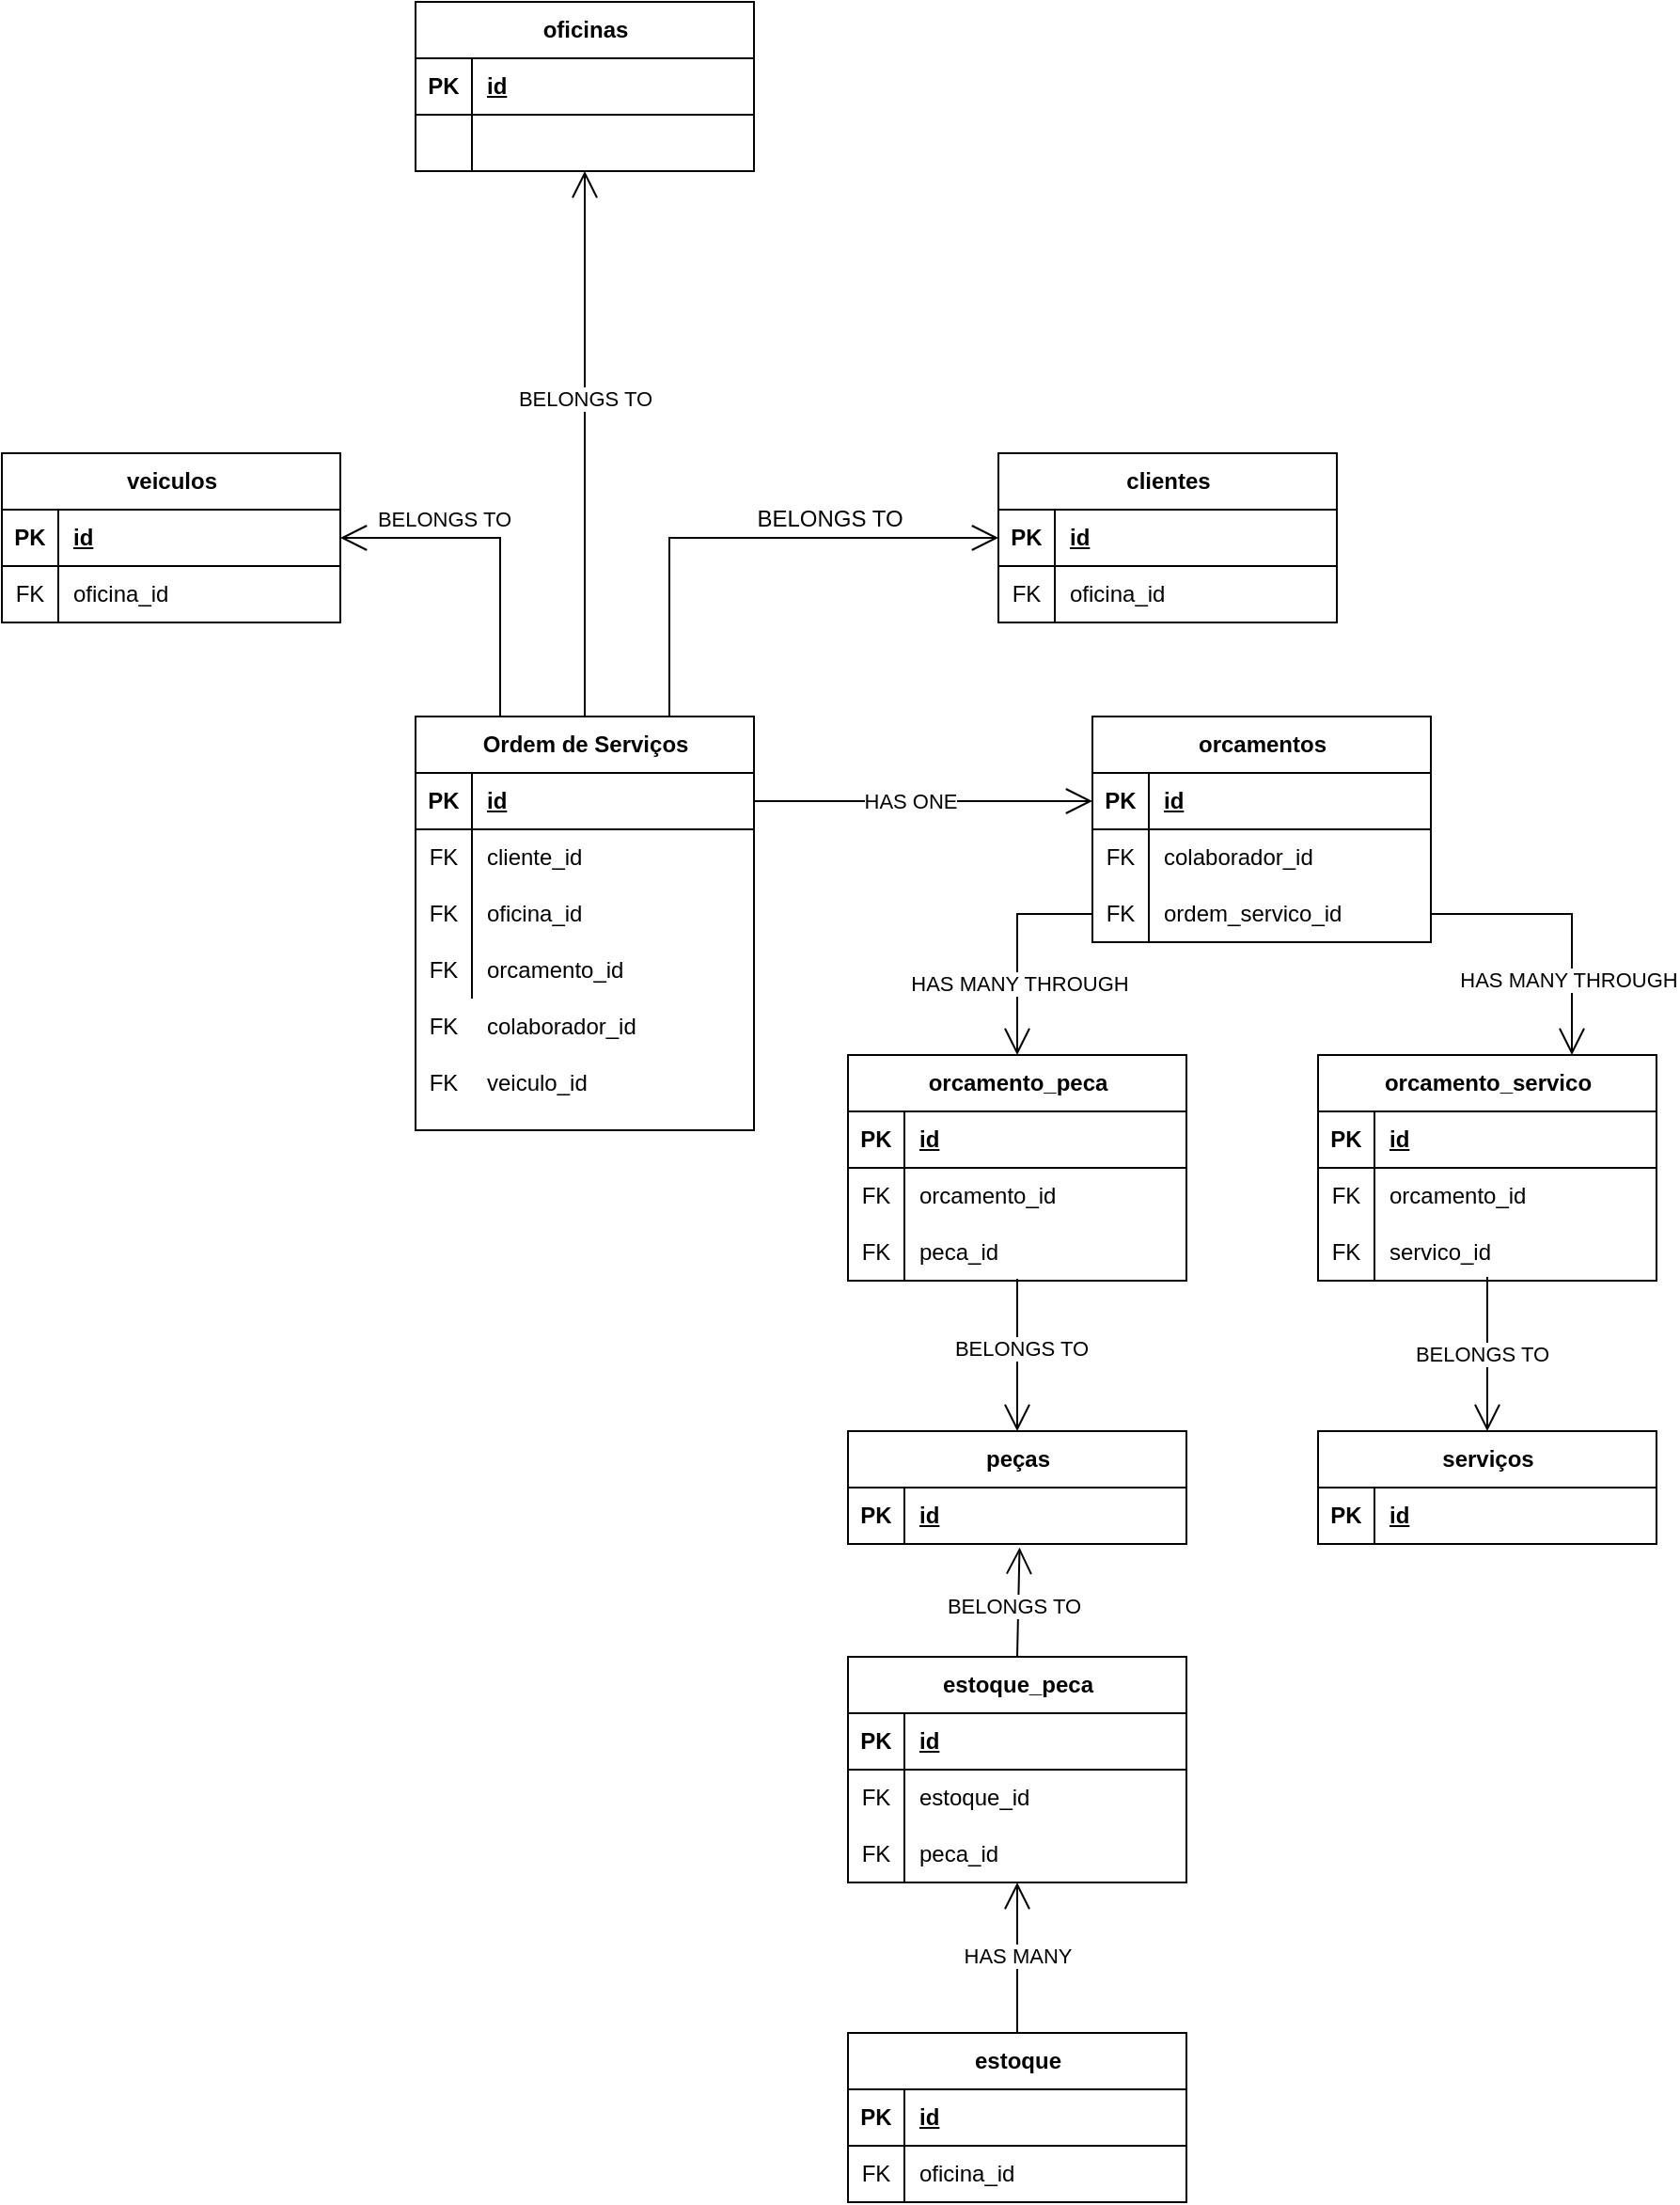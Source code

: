 <mxfile version="24.7.6">
  <diagram name="Página-1" id="sMJRSskDaDKSYSzhumGg">
    <mxGraphModel dx="3434" dy="2511" grid="1" gridSize="10" guides="1" tooltips="1" connect="1" arrows="1" fold="1" page="1" pageScale="1" pageWidth="827" pageHeight="1169" math="0" shadow="0">
      <root>
        <mxCell id="0" />
        <mxCell id="1" parent="0" />
        <mxCell id="JPwljiuiVSaljyQ5rG94-1" value="Ordem de Serviços" style="shape=table;startSize=30;container=1;collapsible=1;childLayout=tableLayout;fixedRows=1;rowLines=0;fontStyle=1;align=center;resizeLast=1;html=1;" vertex="1" parent="1">
          <mxGeometry x="-270" y="60" width="180" height="220" as="geometry" />
        </mxCell>
        <mxCell id="JPwljiuiVSaljyQ5rG94-2" value="" style="shape=tableRow;horizontal=0;startSize=0;swimlaneHead=0;swimlaneBody=0;fillColor=none;collapsible=0;dropTarget=0;points=[[0,0.5],[1,0.5]];portConstraint=eastwest;top=0;left=0;right=0;bottom=1;" vertex="1" parent="JPwljiuiVSaljyQ5rG94-1">
          <mxGeometry y="30" width="180" height="30" as="geometry" />
        </mxCell>
        <mxCell id="JPwljiuiVSaljyQ5rG94-3" value="PK" style="shape=partialRectangle;connectable=0;fillColor=none;top=0;left=0;bottom=0;right=0;fontStyle=1;overflow=hidden;whiteSpace=wrap;html=1;" vertex="1" parent="JPwljiuiVSaljyQ5rG94-2">
          <mxGeometry width="30" height="30" as="geometry">
            <mxRectangle width="30" height="30" as="alternateBounds" />
          </mxGeometry>
        </mxCell>
        <mxCell id="JPwljiuiVSaljyQ5rG94-4" value="id" style="shape=partialRectangle;connectable=0;fillColor=none;top=0;left=0;bottom=0;right=0;align=left;spacingLeft=6;fontStyle=5;overflow=hidden;whiteSpace=wrap;html=1;" vertex="1" parent="JPwljiuiVSaljyQ5rG94-2">
          <mxGeometry x="30" width="150" height="30" as="geometry">
            <mxRectangle width="150" height="30" as="alternateBounds" />
          </mxGeometry>
        </mxCell>
        <mxCell id="JPwljiuiVSaljyQ5rG94-5" value="" style="shape=tableRow;horizontal=0;startSize=0;swimlaneHead=0;swimlaneBody=0;fillColor=none;collapsible=0;dropTarget=0;points=[[0,0.5],[1,0.5]];portConstraint=eastwest;top=0;left=0;right=0;bottom=0;" vertex="1" parent="JPwljiuiVSaljyQ5rG94-1">
          <mxGeometry y="60" width="180" height="30" as="geometry" />
        </mxCell>
        <mxCell id="JPwljiuiVSaljyQ5rG94-6" value="FK" style="shape=partialRectangle;connectable=0;fillColor=none;top=0;left=0;bottom=0;right=0;editable=1;overflow=hidden;whiteSpace=wrap;html=1;" vertex="1" parent="JPwljiuiVSaljyQ5rG94-5">
          <mxGeometry width="30" height="30" as="geometry">
            <mxRectangle width="30" height="30" as="alternateBounds" />
          </mxGeometry>
        </mxCell>
        <mxCell id="JPwljiuiVSaljyQ5rG94-7" value="cliente_id" style="shape=partialRectangle;connectable=0;fillColor=none;top=0;left=0;bottom=0;right=0;align=left;spacingLeft=6;overflow=hidden;whiteSpace=wrap;html=1;" vertex="1" parent="JPwljiuiVSaljyQ5rG94-5">
          <mxGeometry x="30" width="150" height="30" as="geometry">
            <mxRectangle width="150" height="30" as="alternateBounds" />
          </mxGeometry>
        </mxCell>
        <mxCell id="JPwljiuiVSaljyQ5rG94-8" value="" style="shape=tableRow;horizontal=0;startSize=0;swimlaneHead=0;swimlaneBody=0;fillColor=none;collapsible=0;dropTarget=0;points=[[0,0.5],[1,0.5]];portConstraint=eastwest;top=0;left=0;right=0;bottom=0;" vertex="1" parent="JPwljiuiVSaljyQ5rG94-1">
          <mxGeometry y="90" width="180" height="30" as="geometry" />
        </mxCell>
        <mxCell id="JPwljiuiVSaljyQ5rG94-9" value="FK" style="shape=partialRectangle;connectable=0;fillColor=none;top=0;left=0;bottom=0;right=0;editable=1;overflow=hidden;whiteSpace=wrap;html=1;" vertex="1" parent="JPwljiuiVSaljyQ5rG94-8">
          <mxGeometry width="30" height="30" as="geometry">
            <mxRectangle width="30" height="30" as="alternateBounds" />
          </mxGeometry>
        </mxCell>
        <mxCell id="JPwljiuiVSaljyQ5rG94-10" value="oficina_id" style="shape=partialRectangle;connectable=0;fillColor=none;top=0;left=0;bottom=0;right=0;align=left;spacingLeft=6;overflow=hidden;whiteSpace=wrap;html=1;" vertex="1" parent="JPwljiuiVSaljyQ5rG94-8">
          <mxGeometry x="30" width="150" height="30" as="geometry">
            <mxRectangle width="150" height="30" as="alternateBounds" />
          </mxGeometry>
        </mxCell>
        <mxCell id="JPwljiuiVSaljyQ5rG94-11" value="" style="shape=tableRow;horizontal=0;startSize=0;swimlaneHead=0;swimlaneBody=0;fillColor=none;collapsible=0;dropTarget=0;points=[[0,0.5],[1,0.5]];portConstraint=eastwest;top=0;left=0;right=0;bottom=0;" vertex="1" parent="JPwljiuiVSaljyQ5rG94-1">
          <mxGeometry y="120" width="180" height="30" as="geometry" />
        </mxCell>
        <mxCell id="JPwljiuiVSaljyQ5rG94-12" value="FK" style="shape=partialRectangle;connectable=0;fillColor=none;top=0;left=0;bottom=0;right=0;editable=1;overflow=hidden;whiteSpace=wrap;html=1;" vertex="1" parent="JPwljiuiVSaljyQ5rG94-11">
          <mxGeometry width="30" height="30" as="geometry">
            <mxRectangle width="30" height="30" as="alternateBounds" />
          </mxGeometry>
        </mxCell>
        <mxCell id="JPwljiuiVSaljyQ5rG94-13" value="orcamento_id" style="shape=partialRectangle;connectable=0;fillColor=none;top=0;left=0;bottom=0;right=0;align=left;spacingLeft=6;overflow=hidden;whiteSpace=wrap;html=1;" vertex="1" parent="JPwljiuiVSaljyQ5rG94-11">
          <mxGeometry x="30" width="150" height="30" as="geometry">
            <mxRectangle width="150" height="30" as="alternateBounds" />
          </mxGeometry>
        </mxCell>
        <mxCell id="JPwljiuiVSaljyQ5rG94-14" value="FK" style="shape=partialRectangle;connectable=0;fillColor=none;top=0;left=0;bottom=0;right=0;editable=1;overflow=hidden;whiteSpace=wrap;html=1;" vertex="1" parent="1">
          <mxGeometry x="-270" y="210" width="30" height="30" as="geometry">
            <mxRectangle width="30" height="30" as="alternateBounds" />
          </mxGeometry>
        </mxCell>
        <mxCell id="JPwljiuiVSaljyQ5rG94-15" value="colaborador_id" style="shape=partialRectangle;connectable=0;fillColor=none;top=0;left=0;bottom=0;right=0;align=left;spacingLeft=6;overflow=hidden;whiteSpace=wrap;html=1;" vertex="1" parent="1">
          <mxGeometry x="-240" y="210" width="150" height="30" as="geometry">
            <mxRectangle width="150" height="30" as="alternateBounds" />
          </mxGeometry>
        </mxCell>
        <mxCell id="JPwljiuiVSaljyQ5rG94-21" value="clientes" style="shape=table;startSize=30;container=1;collapsible=1;childLayout=tableLayout;fixedRows=1;rowLines=0;fontStyle=1;align=center;resizeLast=1;html=1;" vertex="1" parent="1">
          <mxGeometry x="40" y="-80" width="180" height="90" as="geometry" />
        </mxCell>
        <mxCell id="JPwljiuiVSaljyQ5rG94-22" value="" style="shape=tableRow;horizontal=0;startSize=0;swimlaneHead=0;swimlaneBody=0;fillColor=none;collapsible=0;dropTarget=0;points=[[0,0.5],[1,0.5]];portConstraint=eastwest;top=0;left=0;right=0;bottom=1;" vertex="1" parent="JPwljiuiVSaljyQ5rG94-21">
          <mxGeometry y="30" width="180" height="30" as="geometry" />
        </mxCell>
        <mxCell id="JPwljiuiVSaljyQ5rG94-23" value="PK" style="shape=partialRectangle;connectable=0;fillColor=none;top=0;left=0;bottom=0;right=0;fontStyle=1;overflow=hidden;whiteSpace=wrap;html=1;" vertex="1" parent="JPwljiuiVSaljyQ5rG94-22">
          <mxGeometry width="30" height="30" as="geometry">
            <mxRectangle width="30" height="30" as="alternateBounds" />
          </mxGeometry>
        </mxCell>
        <mxCell id="JPwljiuiVSaljyQ5rG94-24" value="id" style="shape=partialRectangle;connectable=0;fillColor=none;top=0;left=0;bottom=0;right=0;align=left;spacingLeft=6;fontStyle=5;overflow=hidden;whiteSpace=wrap;html=1;" vertex="1" parent="JPwljiuiVSaljyQ5rG94-22">
          <mxGeometry x="30" width="150" height="30" as="geometry">
            <mxRectangle width="150" height="30" as="alternateBounds" />
          </mxGeometry>
        </mxCell>
        <mxCell id="JPwljiuiVSaljyQ5rG94-25" value="" style="shape=tableRow;horizontal=0;startSize=0;swimlaneHead=0;swimlaneBody=0;fillColor=none;collapsible=0;dropTarget=0;points=[[0,0.5],[1,0.5]];portConstraint=eastwest;top=0;left=0;right=0;bottom=0;" vertex="1" parent="JPwljiuiVSaljyQ5rG94-21">
          <mxGeometry y="60" width="180" height="30" as="geometry" />
        </mxCell>
        <mxCell id="JPwljiuiVSaljyQ5rG94-26" value="FK" style="shape=partialRectangle;connectable=0;fillColor=none;top=0;left=0;bottom=0;right=0;editable=1;overflow=hidden;whiteSpace=wrap;html=1;" vertex="1" parent="JPwljiuiVSaljyQ5rG94-25">
          <mxGeometry width="30" height="30" as="geometry">
            <mxRectangle width="30" height="30" as="alternateBounds" />
          </mxGeometry>
        </mxCell>
        <mxCell id="JPwljiuiVSaljyQ5rG94-27" value="oficina_id" style="shape=partialRectangle;connectable=0;fillColor=none;top=0;left=0;bottom=0;right=0;align=left;spacingLeft=6;overflow=hidden;whiteSpace=wrap;html=1;" vertex="1" parent="JPwljiuiVSaljyQ5rG94-25">
          <mxGeometry x="30" width="150" height="30" as="geometry">
            <mxRectangle width="150" height="30" as="alternateBounds" />
          </mxGeometry>
        </mxCell>
        <mxCell id="JPwljiuiVSaljyQ5rG94-34" value="oficinas" style="shape=table;startSize=30;container=1;collapsible=1;childLayout=tableLayout;fixedRows=1;rowLines=0;fontStyle=1;align=center;resizeLast=1;html=1;" vertex="1" parent="1">
          <mxGeometry x="-270" y="-320" width="180" height="90" as="geometry" />
        </mxCell>
        <mxCell id="JPwljiuiVSaljyQ5rG94-35" value="" style="shape=tableRow;horizontal=0;startSize=0;swimlaneHead=0;swimlaneBody=0;fillColor=none;collapsible=0;dropTarget=0;points=[[0,0.5],[1,0.5]];portConstraint=eastwest;top=0;left=0;right=0;bottom=1;" vertex="1" parent="JPwljiuiVSaljyQ5rG94-34">
          <mxGeometry y="30" width="180" height="30" as="geometry" />
        </mxCell>
        <mxCell id="JPwljiuiVSaljyQ5rG94-36" value="PK" style="shape=partialRectangle;connectable=0;fillColor=none;top=0;left=0;bottom=0;right=0;fontStyle=1;overflow=hidden;whiteSpace=wrap;html=1;" vertex="1" parent="JPwljiuiVSaljyQ5rG94-35">
          <mxGeometry width="30" height="30" as="geometry">
            <mxRectangle width="30" height="30" as="alternateBounds" />
          </mxGeometry>
        </mxCell>
        <mxCell id="JPwljiuiVSaljyQ5rG94-37" value="id" style="shape=partialRectangle;connectable=0;fillColor=none;top=0;left=0;bottom=0;right=0;align=left;spacingLeft=6;fontStyle=5;overflow=hidden;whiteSpace=wrap;html=1;" vertex="1" parent="JPwljiuiVSaljyQ5rG94-35">
          <mxGeometry x="30" width="150" height="30" as="geometry">
            <mxRectangle width="150" height="30" as="alternateBounds" />
          </mxGeometry>
        </mxCell>
        <mxCell id="JPwljiuiVSaljyQ5rG94-38" value="" style="shape=tableRow;horizontal=0;startSize=0;swimlaneHead=0;swimlaneBody=0;fillColor=none;collapsible=0;dropTarget=0;points=[[0,0.5],[1,0.5]];portConstraint=eastwest;top=0;left=0;right=0;bottom=0;" vertex="1" parent="JPwljiuiVSaljyQ5rG94-34">
          <mxGeometry y="60" width="180" height="30" as="geometry" />
        </mxCell>
        <mxCell id="JPwljiuiVSaljyQ5rG94-39" value="" style="shape=partialRectangle;connectable=0;fillColor=none;top=0;left=0;bottom=0;right=0;editable=1;overflow=hidden;whiteSpace=wrap;html=1;" vertex="1" parent="JPwljiuiVSaljyQ5rG94-38">
          <mxGeometry width="30" height="30" as="geometry">
            <mxRectangle width="30" height="30" as="alternateBounds" />
          </mxGeometry>
        </mxCell>
        <mxCell id="JPwljiuiVSaljyQ5rG94-40" value="" style="shape=partialRectangle;connectable=0;fillColor=none;top=0;left=0;bottom=0;right=0;align=left;spacingLeft=6;overflow=hidden;whiteSpace=wrap;html=1;" vertex="1" parent="JPwljiuiVSaljyQ5rG94-38">
          <mxGeometry x="30" width="150" height="30" as="geometry">
            <mxRectangle width="150" height="30" as="alternateBounds" />
          </mxGeometry>
        </mxCell>
        <mxCell id="JPwljiuiVSaljyQ5rG94-73" value="peças" style="shape=table;startSize=30;container=1;collapsible=1;childLayout=tableLayout;fixedRows=1;rowLines=0;fontStyle=1;align=center;resizeLast=1;html=1;" vertex="1" parent="1">
          <mxGeometry x="-40" y="440" width="180" height="60" as="geometry" />
        </mxCell>
        <mxCell id="JPwljiuiVSaljyQ5rG94-74" value="" style="shape=tableRow;horizontal=0;startSize=0;swimlaneHead=0;swimlaneBody=0;fillColor=none;collapsible=0;dropTarget=0;points=[[0,0.5],[1,0.5]];portConstraint=eastwest;top=0;left=0;right=0;bottom=1;" vertex="1" parent="JPwljiuiVSaljyQ5rG94-73">
          <mxGeometry y="30" width="180" height="30" as="geometry" />
        </mxCell>
        <mxCell id="JPwljiuiVSaljyQ5rG94-75" value="PK" style="shape=partialRectangle;connectable=0;fillColor=none;top=0;left=0;bottom=0;right=0;fontStyle=1;overflow=hidden;whiteSpace=wrap;html=1;" vertex="1" parent="JPwljiuiVSaljyQ5rG94-74">
          <mxGeometry width="30" height="30" as="geometry">
            <mxRectangle width="30" height="30" as="alternateBounds" />
          </mxGeometry>
        </mxCell>
        <mxCell id="JPwljiuiVSaljyQ5rG94-76" value="id" style="shape=partialRectangle;connectable=0;fillColor=none;top=0;left=0;bottom=0;right=0;align=left;spacingLeft=6;fontStyle=5;overflow=hidden;whiteSpace=wrap;html=1;" vertex="1" parent="JPwljiuiVSaljyQ5rG94-74">
          <mxGeometry x="30" width="150" height="30" as="geometry">
            <mxRectangle width="150" height="30" as="alternateBounds" />
          </mxGeometry>
        </mxCell>
        <mxCell id="JPwljiuiVSaljyQ5rG94-86" value="serviços" style="shape=table;startSize=30;container=1;collapsible=1;childLayout=tableLayout;fixedRows=1;rowLines=0;fontStyle=1;align=center;resizeLast=1;html=1;" vertex="1" parent="1">
          <mxGeometry x="210" y="440" width="180" height="60" as="geometry" />
        </mxCell>
        <mxCell id="JPwljiuiVSaljyQ5rG94-87" value="" style="shape=tableRow;horizontal=0;startSize=0;swimlaneHead=0;swimlaneBody=0;fillColor=none;collapsible=0;dropTarget=0;points=[[0,0.5],[1,0.5]];portConstraint=eastwest;top=0;left=0;right=0;bottom=1;" vertex="1" parent="JPwljiuiVSaljyQ5rG94-86">
          <mxGeometry y="30" width="180" height="30" as="geometry" />
        </mxCell>
        <mxCell id="JPwljiuiVSaljyQ5rG94-88" value="PK" style="shape=partialRectangle;connectable=0;fillColor=none;top=0;left=0;bottom=0;right=0;fontStyle=1;overflow=hidden;whiteSpace=wrap;html=1;" vertex="1" parent="JPwljiuiVSaljyQ5rG94-87">
          <mxGeometry width="30" height="30" as="geometry">
            <mxRectangle width="30" height="30" as="alternateBounds" />
          </mxGeometry>
        </mxCell>
        <mxCell id="JPwljiuiVSaljyQ5rG94-89" value="id" style="shape=partialRectangle;connectable=0;fillColor=none;top=0;left=0;bottom=0;right=0;align=left;spacingLeft=6;fontStyle=5;overflow=hidden;whiteSpace=wrap;html=1;" vertex="1" parent="JPwljiuiVSaljyQ5rG94-87">
          <mxGeometry x="30" width="150" height="30" as="geometry">
            <mxRectangle width="150" height="30" as="alternateBounds" />
          </mxGeometry>
        </mxCell>
        <mxCell id="JPwljiuiVSaljyQ5rG94-90" value="estoque" style="shape=table;startSize=30;container=1;collapsible=1;childLayout=tableLayout;fixedRows=1;rowLines=0;fontStyle=1;align=center;resizeLast=1;html=1;" vertex="1" parent="1">
          <mxGeometry x="-40" y="760" width="180" height="90" as="geometry" />
        </mxCell>
        <mxCell id="JPwljiuiVSaljyQ5rG94-91" value="" style="shape=tableRow;horizontal=0;startSize=0;swimlaneHead=0;swimlaneBody=0;fillColor=none;collapsible=0;dropTarget=0;points=[[0,0.5],[1,0.5]];portConstraint=eastwest;top=0;left=0;right=0;bottom=1;" vertex="1" parent="JPwljiuiVSaljyQ5rG94-90">
          <mxGeometry y="30" width="180" height="30" as="geometry" />
        </mxCell>
        <mxCell id="JPwljiuiVSaljyQ5rG94-92" value="PK" style="shape=partialRectangle;connectable=0;fillColor=none;top=0;left=0;bottom=0;right=0;fontStyle=1;overflow=hidden;whiteSpace=wrap;html=1;" vertex="1" parent="JPwljiuiVSaljyQ5rG94-91">
          <mxGeometry width="30" height="30" as="geometry">
            <mxRectangle width="30" height="30" as="alternateBounds" />
          </mxGeometry>
        </mxCell>
        <mxCell id="JPwljiuiVSaljyQ5rG94-93" value="id" style="shape=partialRectangle;connectable=0;fillColor=none;top=0;left=0;bottom=0;right=0;align=left;spacingLeft=6;fontStyle=5;overflow=hidden;whiteSpace=wrap;html=1;" vertex="1" parent="JPwljiuiVSaljyQ5rG94-91">
          <mxGeometry x="30" width="150" height="30" as="geometry">
            <mxRectangle width="150" height="30" as="alternateBounds" />
          </mxGeometry>
        </mxCell>
        <mxCell id="JPwljiuiVSaljyQ5rG94-94" value="" style="shape=tableRow;horizontal=0;startSize=0;swimlaneHead=0;swimlaneBody=0;fillColor=none;collapsible=0;dropTarget=0;points=[[0,0.5],[1,0.5]];portConstraint=eastwest;top=0;left=0;right=0;bottom=0;" vertex="1" parent="JPwljiuiVSaljyQ5rG94-90">
          <mxGeometry y="60" width="180" height="30" as="geometry" />
        </mxCell>
        <mxCell id="JPwljiuiVSaljyQ5rG94-95" value="FK" style="shape=partialRectangle;connectable=0;fillColor=none;top=0;left=0;bottom=0;right=0;editable=1;overflow=hidden;whiteSpace=wrap;html=1;" vertex="1" parent="JPwljiuiVSaljyQ5rG94-94">
          <mxGeometry width="30" height="30" as="geometry">
            <mxRectangle width="30" height="30" as="alternateBounds" />
          </mxGeometry>
        </mxCell>
        <mxCell id="JPwljiuiVSaljyQ5rG94-96" value="oficina_id" style="shape=partialRectangle;connectable=0;fillColor=none;top=0;left=0;bottom=0;right=0;align=left;spacingLeft=6;overflow=hidden;whiteSpace=wrap;html=1;" vertex="1" parent="JPwljiuiVSaljyQ5rG94-94">
          <mxGeometry x="30" width="150" height="30" as="geometry">
            <mxRectangle width="150" height="30" as="alternateBounds" />
          </mxGeometry>
        </mxCell>
        <mxCell id="JPwljiuiVSaljyQ5rG94-126" value="orcamento_peca" style="shape=table;startSize=30;container=1;collapsible=1;childLayout=tableLayout;fixedRows=1;rowLines=0;fontStyle=1;align=center;resizeLast=1;html=1;" vertex="1" parent="1">
          <mxGeometry x="-40" y="240" width="180" height="120" as="geometry" />
        </mxCell>
        <mxCell id="JPwljiuiVSaljyQ5rG94-127" value="" style="shape=tableRow;horizontal=0;startSize=0;swimlaneHead=0;swimlaneBody=0;fillColor=none;collapsible=0;dropTarget=0;points=[[0,0.5],[1,0.5]];portConstraint=eastwest;top=0;left=0;right=0;bottom=1;" vertex="1" parent="JPwljiuiVSaljyQ5rG94-126">
          <mxGeometry y="30" width="180" height="30" as="geometry" />
        </mxCell>
        <mxCell id="JPwljiuiVSaljyQ5rG94-128" value="PK" style="shape=partialRectangle;connectable=0;fillColor=none;top=0;left=0;bottom=0;right=0;fontStyle=1;overflow=hidden;whiteSpace=wrap;html=1;" vertex="1" parent="JPwljiuiVSaljyQ5rG94-127">
          <mxGeometry width="30" height="30" as="geometry">
            <mxRectangle width="30" height="30" as="alternateBounds" />
          </mxGeometry>
        </mxCell>
        <mxCell id="JPwljiuiVSaljyQ5rG94-129" value="id" style="shape=partialRectangle;connectable=0;fillColor=none;top=0;left=0;bottom=0;right=0;align=left;spacingLeft=6;fontStyle=5;overflow=hidden;whiteSpace=wrap;html=1;" vertex="1" parent="JPwljiuiVSaljyQ5rG94-127">
          <mxGeometry x="30" width="150" height="30" as="geometry">
            <mxRectangle width="150" height="30" as="alternateBounds" />
          </mxGeometry>
        </mxCell>
        <mxCell id="JPwljiuiVSaljyQ5rG94-130" value="" style="shape=tableRow;horizontal=0;startSize=0;swimlaneHead=0;swimlaneBody=0;fillColor=none;collapsible=0;dropTarget=0;points=[[0,0.5],[1,0.5]];portConstraint=eastwest;top=0;left=0;right=0;bottom=0;" vertex="1" parent="JPwljiuiVSaljyQ5rG94-126">
          <mxGeometry y="60" width="180" height="30" as="geometry" />
        </mxCell>
        <mxCell id="JPwljiuiVSaljyQ5rG94-131" value="FK" style="shape=partialRectangle;connectable=0;fillColor=none;top=0;left=0;bottom=0;right=0;editable=1;overflow=hidden;whiteSpace=wrap;html=1;" vertex="1" parent="JPwljiuiVSaljyQ5rG94-130">
          <mxGeometry width="30" height="30" as="geometry">
            <mxRectangle width="30" height="30" as="alternateBounds" />
          </mxGeometry>
        </mxCell>
        <mxCell id="JPwljiuiVSaljyQ5rG94-132" value="orcamento_id" style="shape=partialRectangle;connectable=0;fillColor=none;top=0;left=0;bottom=0;right=0;align=left;spacingLeft=6;overflow=hidden;whiteSpace=wrap;html=1;" vertex="1" parent="JPwljiuiVSaljyQ5rG94-130">
          <mxGeometry x="30" width="150" height="30" as="geometry">
            <mxRectangle width="150" height="30" as="alternateBounds" />
          </mxGeometry>
        </mxCell>
        <mxCell id="JPwljiuiVSaljyQ5rG94-133" value="" style="shape=tableRow;horizontal=0;startSize=0;swimlaneHead=0;swimlaneBody=0;fillColor=none;collapsible=0;dropTarget=0;points=[[0,0.5],[1,0.5]];portConstraint=eastwest;top=0;left=0;right=0;bottom=0;" vertex="1" parent="JPwljiuiVSaljyQ5rG94-126">
          <mxGeometry y="90" width="180" height="30" as="geometry" />
        </mxCell>
        <mxCell id="JPwljiuiVSaljyQ5rG94-134" value="FK" style="shape=partialRectangle;connectable=0;fillColor=none;top=0;left=0;bottom=0;right=0;editable=1;overflow=hidden;whiteSpace=wrap;html=1;" vertex="1" parent="JPwljiuiVSaljyQ5rG94-133">
          <mxGeometry width="30" height="30" as="geometry">
            <mxRectangle width="30" height="30" as="alternateBounds" />
          </mxGeometry>
        </mxCell>
        <mxCell id="JPwljiuiVSaljyQ5rG94-135" value="peca_id" style="shape=partialRectangle;connectable=0;fillColor=none;top=0;left=0;bottom=0;right=0;align=left;spacingLeft=6;overflow=hidden;whiteSpace=wrap;html=1;" vertex="1" parent="JPwljiuiVSaljyQ5rG94-133">
          <mxGeometry x="30" width="150" height="30" as="geometry">
            <mxRectangle width="150" height="30" as="alternateBounds" />
          </mxGeometry>
        </mxCell>
        <mxCell id="JPwljiuiVSaljyQ5rG94-139" value="orcamento_servico" style="shape=table;startSize=30;container=1;collapsible=1;childLayout=tableLayout;fixedRows=1;rowLines=0;fontStyle=1;align=center;resizeLast=1;html=1;" vertex="1" parent="1">
          <mxGeometry x="210" y="240" width="180" height="120" as="geometry" />
        </mxCell>
        <mxCell id="JPwljiuiVSaljyQ5rG94-140" value="" style="shape=tableRow;horizontal=0;startSize=0;swimlaneHead=0;swimlaneBody=0;fillColor=none;collapsible=0;dropTarget=0;points=[[0,0.5],[1,0.5]];portConstraint=eastwest;top=0;left=0;right=0;bottom=1;" vertex="1" parent="JPwljiuiVSaljyQ5rG94-139">
          <mxGeometry y="30" width="180" height="30" as="geometry" />
        </mxCell>
        <mxCell id="JPwljiuiVSaljyQ5rG94-141" value="PK" style="shape=partialRectangle;connectable=0;fillColor=none;top=0;left=0;bottom=0;right=0;fontStyle=1;overflow=hidden;whiteSpace=wrap;html=1;" vertex="1" parent="JPwljiuiVSaljyQ5rG94-140">
          <mxGeometry width="30" height="30" as="geometry">
            <mxRectangle width="30" height="30" as="alternateBounds" />
          </mxGeometry>
        </mxCell>
        <mxCell id="JPwljiuiVSaljyQ5rG94-142" value="id" style="shape=partialRectangle;connectable=0;fillColor=none;top=0;left=0;bottom=0;right=0;align=left;spacingLeft=6;fontStyle=5;overflow=hidden;whiteSpace=wrap;html=1;" vertex="1" parent="JPwljiuiVSaljyQ5rG94-140">
          <mxGeometry x="30" width="150" height="30" as="geometry">
            <mxRectangle width="150" height="30" as="alternateBounds" />
          </mxGeometry>
        </mxCell>
        <mxCell id="JPwljiuiVSaljyQ5rG94-143" value="" style="shape=tableRow;horizontal=0;startSize=0;swimlaneHead=0;swimlaneBody=0;fillColor=none;collapsible=0;dropTarget=0;points=[[0,0.5],[1,0.5]];portConstraint=eastwest;top=0;left=0;right=0;bottom=0;" vertex="1" parent="JPwljiuiVSaljyQ5rG94-139">
          <mxGeometry y="60" width="180" height="30" as="geometry" />
        </mxCell>
        <mxCell id="JPwljiuiVSaljyQ5rG94-144" value="FK" style="shape=partialRectangle;connectable=0;fillColor=none;top=0;left=0;bottom=0;right=0;editable=1;overflow=hidden;whiteSpace=wrap;html=1;" vertex="1" parent="JPwljiuiVSaljyQ5rG94-143">
          <mxGeometry width="30" height="30" as="geometry">
            <mxRectangle width="30" height="30" as="alternateBounds" />
          </mxGeometry>
        </mxCell>
        <mxCell id="JPwljiuiVSaljyQ5rG94-145" value="orcamento_id" style="shape=partialRectangle;connectable=0;fillColor=none;top=0;left=0;bottom=0;right=0;align=left;spacingLeft=6;overflow=hidden;whiteSpace=wrap;html=1;" vertex="1" parent="JPwljiuiVSaljyQ5rG94-143">
          <mxGeometry x="30" width="150" height="30" as="geometry">
            <mxRectangle width="150" height="30" as="alternateBounds" />
          </mxGeometry>
        </mxCell>
        <mxCell id="JPwljiuiVSaljyQ5rG94-146" value="" style="shape=tableRow;horizontal=0;startSize=0;swimlaneHead=0;swimlaneBody=0;fillColor=none;collapsible=0;dropTarget=0;points=[[0,0.5],[1,0.5]];portConstraint=eastwest;top=0;left=0;right=0;bottom=0;" vertex="1" parent="JPwljiuiVSaljyQ5rG94-139">
          <mxGeometry y="90" width="180" height="30" as="geometry" />
        </mxCell>
        <mxCell id="JPwljiuiVSaljyQ5rG94-147" value="FK" style="shape=partialRectangle;connectable=0;fillColor=none;top=0;left=0;bottom=0;right=0;editable=1;overflow=hidden;whiteSpace=wrap;html=1;" vertex="1" parent="JPwljiuiVSaljyQ5rG94-146">
          <mxGeometry width="30" height="30" as="geometry">
            <mxRectangle width="30" height="30" as="alternateBounds" />
          </mxGeometry>
        </mxCell>
        <mxCell id="JPwljiuiVSaljyQ5rG94-148" value="servico_id" style="shape=partialRectangle;connectable=0;fillColor=none;top=0;left=0;bottom=0;right=0;align=left;spacingLeft=6;overflow=hidden;whiteSpace=wrap;html=1;" vertex="1" parent="JPwljiuiVSaljyQ5rG94-146">
          <mxGeometry x="30" width="150" height="30" as="geometry">
            <mxRectangle width="150" height="30" as="alternateBounds" />
          </mxGeometry>
        </mxCell>
        <mxCell id="JPwljiuiVSaljyQ5rG94-149" value="estoque_peca" style="shape=table;startSize=30;container=1;collapsible=1;childLayout=tableLayout;fixedRows=1;rowLines=0;fontStyle=1;align=center;resizeLast=1;html=1;" vertex="1" parent="1">
          <mxGeometry x="-40" y="560" width="180" height="120" as="geometry" />
        </mxCell>
        <mxCell id="JPwljiuiVSaljyQ5rG94-150" value="" style="shape=tableRow;horizontal=0;startSize=0;swimlaneHead=0;swimlaneBody=0;fillColor=none;collapsible=0;dropTarget=0;points=[[0,0.5],[1,0.5]];portConstraint=eastwest;top=0;left=0;right=0;bottom=1;" vertex="1" parent="JPwljiuiVSaljyQ5rG94-149">
          <mxGeometry y="30" width="180" height="30" as="geometry" />
        </mxCell>
        <mxCell id="JPwljiuiVSaljyQ5rG94-151" value="PK" style="shape=partialRectangle;connectable=0;fillColor=none;top=0;left=0;bottom=0;right=0;fontStyle=1;overflow=hidden;whiteSpace=wrap;html=1;" vertex="1" parent="JPwljiuiVSaljyQ5rG94-150">
          <mxGeometry width="30" height="30" as="geometry">
            <mxRectangle width="30" height="30" as="alternateBounds" />
          </mxGeometry>
        </mxCell>
        <mxCell id="JPwljiuiVSaljyQ5rG94-152" value="id" style="shape=partialRectangle;connectable=0;fillColor=none;top=0;left=0;bottom=0;right=0;align=left;spacingLeft=6;fontStyle=5;overflow=hidden;whiteSpace=wrap;html=1;" vertex="1" parent="JPwljiuiVSaljyQ5rG94-150">
          <mxGeometry x="30" width="150" height="30" as="geometry">
            <mxRectangle width="150" height="30" as="alternateBounds" />
          </mxGeometry>
        </mxCell>
        <mxCell id="JPwljiuiVSaljyQ5rG94-153" value="" style="shape=tableRow;horizontal=0;startSize=0;swimlaneHead=0;swimlaneBody=0;fillColor=none;collapsible=0;dropTarget=0;points=[[0,0.5],[1,0.5]];portConstraint=eastwest;top=0;left=0;right=0;bottom=0;" vertex="1" parent="JPwljiuiVSaljyQ5rG94-149">
          <mxGeometry y="60" width="180" height="30" as="geometry" />
        </mxCell>
        <mxCell id="JPwljiuiVSaljyQ5rG94-154" value="FK" style="shape=partialRectangle;connectable=0;fillColor=none;top=0;left=0;bottom=0;right=0;editable=1;overflow=hidden;whiteSpace=wrap;html=1;" vertex="1" parent="JPwljiuiVSaljyQ5rG94-153">
          <mxGeometry width="30" height="30" as="geometry">
            <mxRectangle width="30" height="30" as="alternateBounds" />
          </mxGeometry>
        </mxCell>
        <mxCell id="JPwljiuiVSaljyQ5rG94-155" value="estoque_id" style="shape=partialRectangle;connectable=0;fillColor=none;top=0;left=0;bottom=0;right=0;align=left;spacingLeft=6;overflow=hidden;whiteSpace=wrap;html=1;" vertex="1" parent="JPwljiuiVSaljyQ5rG94-153">
          <mxGeometry x="30" width="150" height="30" as="geometry">
            <mxRectangle width="150" height="30" as="alternateBounds" />
          </mxGeometry>
        </mxCell>
        <mxCell id="JPwljiuiVSaljyQ5rG94-156" value="" style="shape=tableRow;horizontal=0;startSize=0;swimlaneHead=0;swimlaneBody=0;fillColor=none;collapsible=0;dropTarget=0;points=[[0,0.5],[1,0.5]];portConstraint=eastwest;top=0;left=0;right=0;bottom=0;" vertex="1" parent="JPwljiuiVSaljyQ5rG94-149">
          <mxGeometry y="90" width="180" height="30" as="geometry" />
        </mxCell>
        <mxCell id="JPwljiuiVSaljyQ5rG94-157" value="FK" style="shape=partialRectangle;connectable=0;fillColor=none;top=0;left=0;bottom=0;right=0;editable=1;overflow=hidden;whiteSpace=wrap;html=1;" vertex="1" parent="JPwljiuiVSaljyQ5rG94-156">
          <mxGeometry width="30" height="30" as="geometry">
            <mxRectangle width="30" height="30" as="alternateBounds" />
          </mxGeometry>
        </mxCell>
        <mxCell id="JPwljiuiVSaljyQ5rG94-158" value="peca_id" style="shape=partialRectangle;connectable=0;fillColor=none;top=0;left=0;bottom=0;right=0;align=left;spacingLeft=6;overflow=hidden;whiteSpace=wrap;html=1;" vertex="1" parent="JPwljiuiVSaljyQ5rG94-156">
          <mxGeometry x="30" width="150" height="30" as="geometry">
            <mxRectangle width="150" height="30" as="alternateBounds" />
          </mxGeometry>
        </mxCell>
        <mxCell id="JPwljiuiVSaljyQ5rG94-162" value="veiculos" style="shape=table;startSize=30;container=1;collapsible=1;childLayout=tableLayout;fixedRows=1;rowLines=0;fontStyle=1;align=center;resizeLast=1;html=1;" vertex="1" parent="1">
          <mxGeometry x="-490" y="-80" width="180" height="90" as="geometry" />
        </mxCell>
        <mxCell id="JPwljiuiVSaljyQ5rG94-163" value="" style="shape=tableRow;horizontal=0;startSize=0;swimlaneHead=0;swimlaneBody=0;fillColor=none;collapsible=0;dropTarget=0;points=[[0,0.5],[1,0.5]];portConstraint=eastwest;top=0;left=0;right=0;bottom=1;" vertex="1" parent="JPwljiuiVSaljyQ5rG94-162">
          <mxGeometry y="30" width="180" height="30" as="geometry" />
        </mxCell>
        <mxCell id="JPwljiuiVSaljyQ5rG94-164" value="PK" style="shape=partialRectangle;connectable=0;fillColor=none;top=0;left=0;bottom=0;right=0;fontStyle=1;overflow=hidden;whiteSpace=wrap;html=1;" vertex="1" parent="JPwljiuiVSaljyQ5rG94-163">
          <mxGeometry width="30" height="30" as="geometry">
            <mxRectangle width="30" height="30" as="alternateBounds" />
          </mxGeometry>
        </mxCell>
        <mxCell id="JPwljiuiVSaljyQ5rG94-165" value="id" style="shape=partialRectangle;connectable=0;fillColor=none;top=0;left=0;bottom=0;right=0;align=left;spacingLeft=6;fontStyle=5;overflow=hidden;whiteSpace=wrap;html=1;" vertex="1" parent="JPwljiuiVSaljyQ5rG94-163">
          <mxGeometry x="30" width="150" height="30" as="geometry">
            <mxRectangle width="150" height="30" as="alternateBounds" />
          </mxGeometry>
        </mxCell>
        <mxCell id="JPwljiuiVSaljyQ5rG94-166" value="" style="shape=tableRow;horizontal=0;startSize=0;swimlaneHead=0;swimlaneBody=0;fillColor=none;collapsible=0;dropTarget=0;points=[[0,0.5],[1,0.5]];portConstraint=eastwest;top=0;left=0;right=0;bottom=0;" vertex="1" parent="JPwljiuiVSaljyQ5rG94-162">
          <mxGeometry y="60" width="180" height="30" as="geometry" />
        </mxCell>
        <mxCell id="JPwljiuiVSaljyQ5rG94-167" value="FK" style="shape=partialRectangle;connectable=0;fillColor=none;top=0;left=0;bottom=0;right=0;editable=1;overflow=hidden;whiteSpace=wrap;html=1;" vertex="1" parent="JPwljiuiVSaljyQ5rG94-166">
          <mxGeometry width="30" height="30" as="geometry">
            <mxRectangle width="30" height="30" as="alternateBounds" />
          </mxGeometry>
        </mxCell>
        <mxCell id="JPwljiuiVSaljyQ5rG94-168" value="oficina_id" style="shape=partialRectangle;connectable=0;fillColor=none;top=0;left=0;bottom=0;right=0;align=left;spacingLeft=6;overflow=hidden;whiteSpace=wrap;html=1;" vertex="1" parent="JPwljiuiVSaljyQ5rG94-166">
          <mxGeometry x="30" width="150" height="30" as="geometry">
            <mxRectangle width="150" height="30" as="alternateBounds" />
          </mxGeometry>
        </mxCell>
        <mxCell id="JPwljiuiVSaljyQ5rG94-169" value="FK" style="shape=partialRectangle;connectable=0;fillColor=none;top=0;left=0;bottom=0;right=0;editable=1;overflow=hidden;whiteSpace=wrap;html=1;" vertex="1" parent="1">
          <mxGeometry x="-270" y="240" width="30" height="30" as="geometry">
            <mxRectangle width="30" height="30" as="alternateBounds" />
          </mxGeometry>
        </mxCell>
        <mxCell id="JPwljiuiVSaljyQ5rG94-170" value="veiculo_id" style="shape=partialRectangle;connectable=0;fillColor=none;top=0;left=0;bottom=0;right=0;align=left;spacingLeft=6;overflow=hidden;whiteSpace=wrap;html=1;" vertex="1" parent="1">
          <mxGeometry x="-240" y="240" width="150" height="30" as="geometry">
            <mxRectangle width="150" height="30" as="alternateBounds" />
          </mxGeometry>
        </mxCell>
        <mxCell id="JPwljiuiVSaljyQ5rG94-171" value="" style="endArrow=open;endFill=1;endSize=12;html=1;rounded=0;exitX=0.5;exitY=0;exitDx=0;exitDy=0;" edge="1" parent="1" source="JPwljiuiVSaljyQ5rG94-1">
          <mxGeometry width="160" relative="1" as="geometry">
            <mxPoint x="-50" y="-70" as="sourcePoint" />
            <mxPoint x="-180" y="-230" as="targetPoint" />
            <Array as="points" />
          </mxGeometry>
        </mxCell>
        <mxCell id="JPwljiuiVSaljyQ5rG94-172" value="BELONGS TO" style="edgeLabel;html=1;align=center;verticalAlign=middle;resizable=0;points=[];" vertex="1" connectable="0" parent="JPwljiuiVSaljyQ5rG94-171">
          <mxGeometry x="0.383" y="1" relative="1" as="geometry">
            <mxPoint x="1" y="31" as="offset" />
          </mxGeometry>
        </mxCell>
        <mxCell id="JPwljiuiVSaljyQ5rG94-173" value="" style="endArrow=open;endFill=1;endSize=12;html=1;rounded=0;exitX=0.75;exitY=0;exitDx=0;exitDy=0;entryX=0;entryY=0.5;entryDx=0;entryDy=0;" edge="1" parent="1" source="JPwljiuiVSaljyQ5rG94-1" target="JPwljiuiVSaljyQ5rG94-22">
          <mxGeometry width="160" relative="1" as="geometry">
            <mxPoint x="-140" y="-20" as="sourcePoint" />
            <mxPoint x="20" y="-20" as="targetPoint" />
            <Array as="points">
              <mxPoint x="-135" y="-35" />
            </Array>
          </mxGeometry>
        </mxCell>
        <mxCell id="JPwljiuiVSaljyQ5rG94-174" value="BELONGS TO" style="text;html=1;align=center;verticalAlign=middle;resizable=0;points=[];autosize=1;strokeColor=none;fillColor=none;" vertex="1" parent="1">
          <mxGeometry x="-100" y="-60" width="100" height="30" as="geometry" />
        </mxCell>
        <mxCell id="JPwljiuiVSaljyQ5rG94-175" value="" style="endArrow=open;endFill=1;endSize=12;html=1;rounded=0;exitX=0.25;exitY=0;exitDx=0;exitDy=0;entryX=1;entryY=0.5;entryDx=0;entryDy=0;" edge="1" parent="1" source="JPwljiuiVSaljyQ5rG94-1" target="JPwljiuiVSaljyQ5rG94-163">
          <mxGeometry width="160" relative="1" as="geometry">
            <mxPoint x="-240" y="50" as="sourcePoint" />
            <mxPoint x="-80" y="50" as="targetPoint" />
            <Array as="points">
              <mxPoint x="-225" y="-35" />
            </Array>
          </mxGeometry>
        </mxCell>
        <mxCell id="JPwljiuiVSaljyQ5rG94-176" value="BELONGS TO" style="edgeLabel;html=1;align=center;verticalAlign=middle;resizable=0;points=[];" vertex="1" connectable="0" parent="JPwljiuiVSaljyQ5rG94-175">
          <mxGeometry x="0.513" y="-3" relative="1" as="geometry">
            <mxPoint x="11" y="-7" as="offset" />
          </mxGeometry>
        </mxCell>
        <mxCell id="JPwljiuiVSaljyQ5rG94-177" value="orcamentos" style="shape=table;startSize=30;container=1;collapsible=1;childLayout=tableLayout;fixedRows=1;rowLines=0;fontStyle=1;align=center;resizeLast=1;html=1;" vertex="1" parent="1">
          <mxGeometry x="90" y="60" width="180" height="120" as="geometry" />
        </mxCell>
        <mxCell id="JPwljiuiVSaljyQ5rG94-178" value="" style="shape=tableRow;horizontal=0;startSize=0;swimlaneHead=0;swimlaneBody=0;fillColor=none;collapsible=0;dropTarget=0;points=[[0,0.5],[1,0.5]];portConstraint=eastwest;top=0;left=0;right=0;bottom=1;" vertex="1" parent="JPwljiuiVSaljyQ5rG94-177">
          <mxGeometry y="30" width="180" height="30" as="geometry" />
        </mxCell>
        <mxCell id="JPwljiuiVSaljyQ5rG94-179" value="PK" style="shape=partialRectangle;connectable=0;fillColor=none;top=0;left=0;bottom=0;right=0;fontStyle=1;overflow=hidden;whiteSpace=wrap;html=1;" vertex="1" parent="JPwljiuiVSaljyQ5rG94-178">
          <mxGeometry width="30" height="30" as="geometry">
            <mxRectangle width="30" height="30" as="alternateBounds" />
          </mxGeometry>
        </mxCell>
        <mxCell id="JPwljiuiVSaljyQ5rG94-180" value="id" style="shape=partialRectangle;connectable=0;fillColor=none;top=0;left=0;bottom=0;right=0;align=left;spacingLeft=6;fontStyle=5;overflow=hidden;whiteSpace=wrap;html=1;" vertex="1" parent="JPwljiuiVSaljyQ5rG94-178">
          <mxGeometry x="30" width="150" height="30" as="geometry">
            <mxRectangle width="150" height="30" as="alternateBounds" />
          </mxGeometry>
        </mxCell>
        <mxCell id="JPwljiuiVSaljyQ5rG94-181" value="" style="shape=tableRow;horizontal=0;startSize=0;swimlaneHead=0;swimlaneBody=0;fillColor=none;collapsible=0;dropTarget=0;points=[[0,0.5],[1,0.5]];portConstraint=eastwest;top=0;left=0;right=0;bottom=0;" vertex="1" parent="JPwljiuiVSaljyQ5rG94-177">
          <mxGeometry y="60" width="180" height="30" as="geometry" />
        </mxCell>
        <mxCell id="JPwljiuiVSaljyQ5rG94-182" value="FK" style="shape=partialRectangle;connectable=0;fillColor=none;top=0;left=0;bottom=0;right=0;editable=1;overflow=hidden;whiteSpace=wrap;html=1;" vertex="1" parent="JPwljiuiVSaljyQ5rG94-181">
          <mxGeometry width="30" height="30" as="geometry">
            <mxRectangle width="30" height="30" as="alternateBounds" />
          </mxGeometry>
        </mxCell>
        <mxCell id="JPwljiuiVSaljyQ5rG94-183" value="colaborador_id" style="shape=partialRectangle;connectable=0;fillColor=none;top=0;left=0;bottom=0;right=0;align=left;spacingLeft=6;overflow=hidden;whiteSpace=wrap;html=1;" vertex="1" parent="JPwljiuiVSaljyQ5rG94-181">
          <mxGeometry x="30" width="150" height="30" as="geometry">
            <mxRectangle width="150" height="30" as="alternateBounds" />
          </mxGeometry>
        </mxCell>
        <mxCell id="JPwljiuiVSaljyQ5rG94-184" value="" style="shape=tableRow;horizontal=0;startSize=0;swimlaneHead=0;swimlaneBody=0;fillColor=none;collapsible=0;dropTarget=0;points=[[0,0.5],[1,0.5]];portConstraint=eastwest;top=0;left=0;right=0;bottom=0;" vertex="1" parent="JPwljiuiVSaljyQ5rG94-177">
          <mxGeometry y="90" width="180" height="30" as="geometry" />
        </mxCell>
        <mxCell id="JPwljiuiVSaljyQ5rG94-185" value="FK" style="shape=partialRectangle;connectable=0;fillColor=none;top=0;left=0;bottom=0;right=0;editable=1;overflow=hidden;whiteSpace=wrap;html=1;" vertex="1" parent="JPwljiuiVSaljyQ5rG94-184">
          <mxGeometry width="30" height="30" as="geometry">
            <mxRectangle width="30" height="30" as="alternateBounds" />
          </mxGeometry>
        </mxCell>
        <mxCell id="JPwljiuiVSaljyQ5rG94-186" value="ordem_servico_id" style="shape=partialRectangle;connectable=0;fillColor=none;top=0;left=0;bottom=0;right=0;align=left;spacingLeft=6;overflow=hidden;whiteSpace=wrap;html=1;" vertex="1" parent="JPwljiuiVSaljyQ5rG94-184">
          <mxGeometry x="30" width="150" height="30" as="geometry">
            <mxRectangle width="150" height="30" as="alternateBounds" />
          </mxGeometry>
        </mxCell>
        <mxCell id="JPwljiuiVSaljyQ5rG94-190" value="" style="endArrow=open;endFill=1;endSize=12;html=1;rounded=0;entryX=0;entryY=0.5;entryDx=0;entryDy=0;exitX=1;exitY=0.5;exitDx=0;exitDy=0;" edge="1" parent="1" source="JPwljiuiVSaljyQ5rG94-2" target="JPwljiuiVSaljyQ5rG94-178">
          <mxGeometry width="160" relative="1" as="geometry">
            <mxPoint x="-90" y="120" as="sourcePoint" />
            <mxPoint x="40" y="120" as="targetPoint" />
          </mxGeometry>
        </mxCell>
        <mxCell id="JPwljiuiVSaljyQ5rG94-191" value="HAS ONE" style="edgeLabel;html=1;align=center;verticalAlign=middle;resizable=0;points=[];" vertex="1" connectable="0" parent="JPwljiuiVSaljyQ5rG94-190">
          <mxGeometry x="-0.108" y="2" relative="1" as="geometry">
            <mxPoint x="2" y="2" as="offset" />
          </mxGeometry>
        </mxCell>
        <mxCell id="JPwljiuiVSaljyQ5rG94-192" value="" style="endArrow=open;endFill=1;endSize=12;html=1;rounded=0;entryX=0.5;entryY=0;entryDx=0;entryDy=0;exitX=0;exitY=0.5;exitDx=0;exitDy=0;" edge="1" parent="1" source="JPwljiuiVSaljyQ5rG94-184" target="JPwljiuiVSaljyQ5rG94-126">
          <mxGeometry width="160" relative="1" as="geometry">
            <mxPoint x="10" y="180" as="sourcePoint" />
            <mxPoint x="170" y="180" as="targetPoint" />
            <Array as="points">
              <mxPoint x="50" y="165" />
            </Array>
          </mxGeometry>
        </mxCell>
        <mxCell id="JPwljiuiVSaljyQ5rG94-193" value="HAS MANY THROUGH" style="edgeLabel;html=1;align=center;verticalAlign=middle;resizable=0;points=[];" vertex="1" connectable="0" parent="JPwljiuiVSaljyQ5rG94-192">
          <mxGeometry x="0.336" y="1" relative="1" as="geometry">
            <mxPoint as="offset" />
          </mxGeometry>
        </mxCell>
        <mxCell id="JPwljiuiVSaljyQ5rG94-194" value="" style="endArrow=open;endFill=1;endSize=12;html=1;rounded=0;exitX=1;exitY=0.5;exitDx=0;exitDy=0;entryX=0.75;entryY=0;entryDx=0;entryDy=0;" edge="1" parent="1" source="JPwljiuiVSaljyQ5rG94-184" target="JPwljiuiVSaljyQ5rG94-139">
          <mxGeometry width="160" relative="1" as="geometry">
            <mxPoint x="300" y="190" as="sourcePoint" />
            <mxPoint x="460" y="190" as="targetPoint" />
            <Array as="points">
              <mxPoint x="345" y="165" />
            </Array>
          </mxGeometry>
        </mxCell>
        <mxCell id="JPwljiuiVSaljyQ5rG94-195" value="HAS MANY THROUGH" style="edgeLabel;html=1;align=center;verticalAlign=middle;resizable=0;points=[];" vertex="1" connectable="0" parent="JPwljiuiVSaljyQ5rG94-194">
          <mxGeometry x="0.458" y="-2" relative="1" as="geometry">
            <mxPoint as="offset" />
          </mxGeometry>
        </mxCell>
        <mxCell id="JPwljiuiVSaljyQ5rG94-196" value="" style="endArrow=open;endFill=1;endSize=12;html=1;rounded=0;entryX=0.5;entryY=0;entryDx=0;entryDy=0;" edge="1" parent="1" target="JPwljiuiVSaljyQ5rG94-86">
          <mxGeometry width="160" relative="1" as="geometry">
            <mxPoint x="300" y="358" as="sourcePoint" />
            <mxPoint x="470" y="380" as="targetPoint" />
          </mxGeometry>
        </mxCell>
        <mxCell id="JPwljiuiVSaljyQ5rG94-197" value="BELONGS TO" style="edgeLabel;html=1;align=center;verticalAlign=middle;resizable=0;points=[];" vertex="1" connectable="0" parent="JPwljiuiVSaljyQ5rG94-196">
          <mxGeometry x="0.0" y="-3" relative="1" as="geometry">
            <mxPoint as="offset" />
          </mxGeometry>
        </mxCell>
        <mxCell id="JPwljiuiVSaljyQ5rG94-198" value="" style="endArrow=open;endFill=1;endSize=12;html=1;rounded=0;entryX=0.5;entryY=0;entryDx=0;entryDy=0;" edge="1" parent="1" target="JPwljiuiVSaljyQ5rG94-73">
          <mxGeometry width="160" relative="1" as="geometry">
            <mxPoint x="50" y="359" as="sourcePoint" />
            <mxPoint x="120" y="390" as="targetPoint" />
          </mxGeometry>
        </mxCell>
        <mxCell id="JPwljiuiVSaljyQ5rG94-199" value="BELONGS TO" style="edgeLabel;html=1;align=center;verticalAlign=middle;resizable=0;points=[];" vertex="1" connectable="0" parent="JPwljiuiVSaljyQ5rG94-198">
          <mxGeometry x="-0.086" y="2" relative="1" as="geometry">
            <mxPoint as="offset" />
          </mxGeometry>
        </mxCell>
        <mxCell id="JPwljiuiVSaljyQ5rG94-200" value="" style="endArrow=open;endFill=1;endSize=12;html=1;rounded=0;entryX=0.507;entryY=1.061;entryDx=0;entryDy=0;entryPerimeter=0;exitX=0.5;exitY=0;exitDx=0;exitDy=0;" edge="1" parent="1" source="JPwljiuiVSaljyQ5rG94-149" target="JPwljiuiVSaljyQ5rG94-74">
          <mxGeometry width="160" relative="1" as="geometry">
            <mxPoint x="-170" y="550" as="sourcePoint" />
            <mxPoint x="-10" y="550" as="targetPoint" />
          </mxGeometry>
        </mxCell>
        <mxCell id="JPwljiuiVSaljyQ5rG94-201" value="BELONGS TO" style="edgeLabel;html=1;align=center;verticalAlign=middle;resizable=0;points=[];" vertex="1" connectable="0" parent="JPwljiuiVSaljyQ5rG94-200">
          <mxGeometry x="-0.062" y="3" relative="1" as="geometry">
            <mxPoint as="offset" />
          </mxGeometry>
        </mxCell>
        <mxCell id="JPwljiuiVSaljyQ5rG94-202" value="" style="endArrow=open;endFill=1;endSize=12;html=1;rounded=0;" edge="1" parent="1" target="JPwljiuiVSaljyQ5rG94-156">
          <mxGeometry width="160" relative="1" as="geometry">
            <mxPoint x="50" y="760" as="sourcePoint" />
            <mxPoint x="210" y="760" as="targetPoint" />
          </mxGeometry>
        </mxCell>
        <mxCell id="JPwljiuiVSaljyQ5rG94-203" value="HAS MANY" style="edgeLabel;html=1;align=center;verticalAlign=middle;resizable=0;points=[];" vertex="1" connectable="0" parent="JPwljiuiVSaljyQ5rG94-202">
          <mxGeometry x="0.037" relative="1" as="geometry">
            <mxPoint as="offset" />
          </mxGeometry>
        </mxCell>
      </root>
    </mxGraphModel>
  </diagram>
</mxfile>
